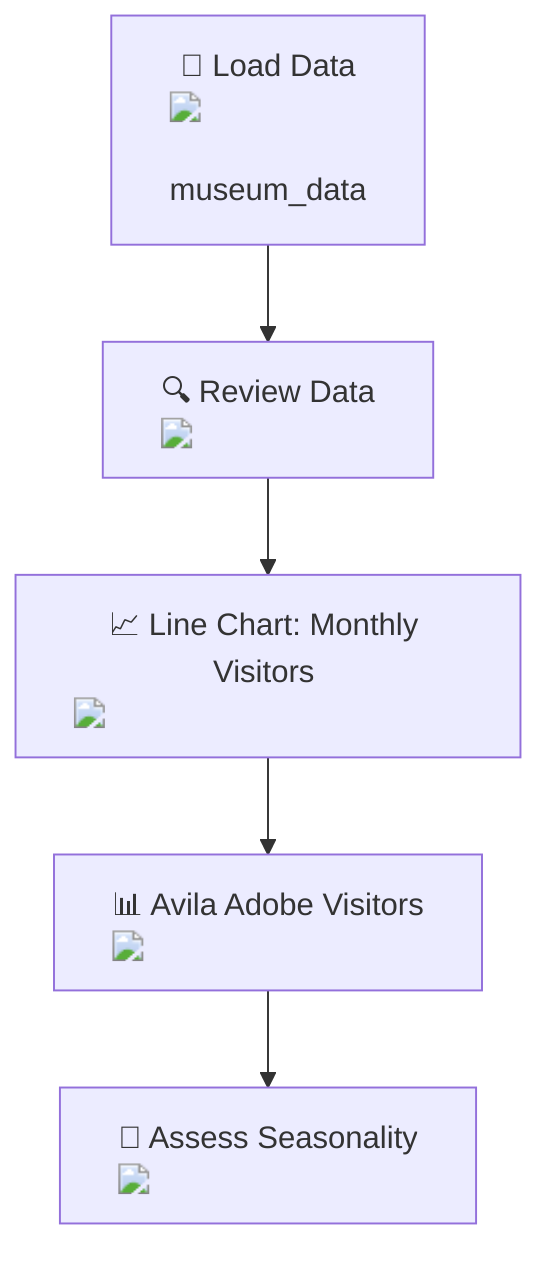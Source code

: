 flowchart TD
    A["📂 Load Data <img src='icons/file.svg' /> <br/> museum_data"] --> B["🔍 Review Data <img src='table.svg' />"]
    B --> C["📈 Line Chart: Monthly Visitors <img src='dummy_plots/lineplot_template.svg' />"]
    C --> D["📊 Avila Adobe Visitors <img src='dummy_plots/lineplot_template.svg' />"]
    D --> E["📆 Assess Seasonality <img src='dummy_plots/lineplot_template.svg' />"]